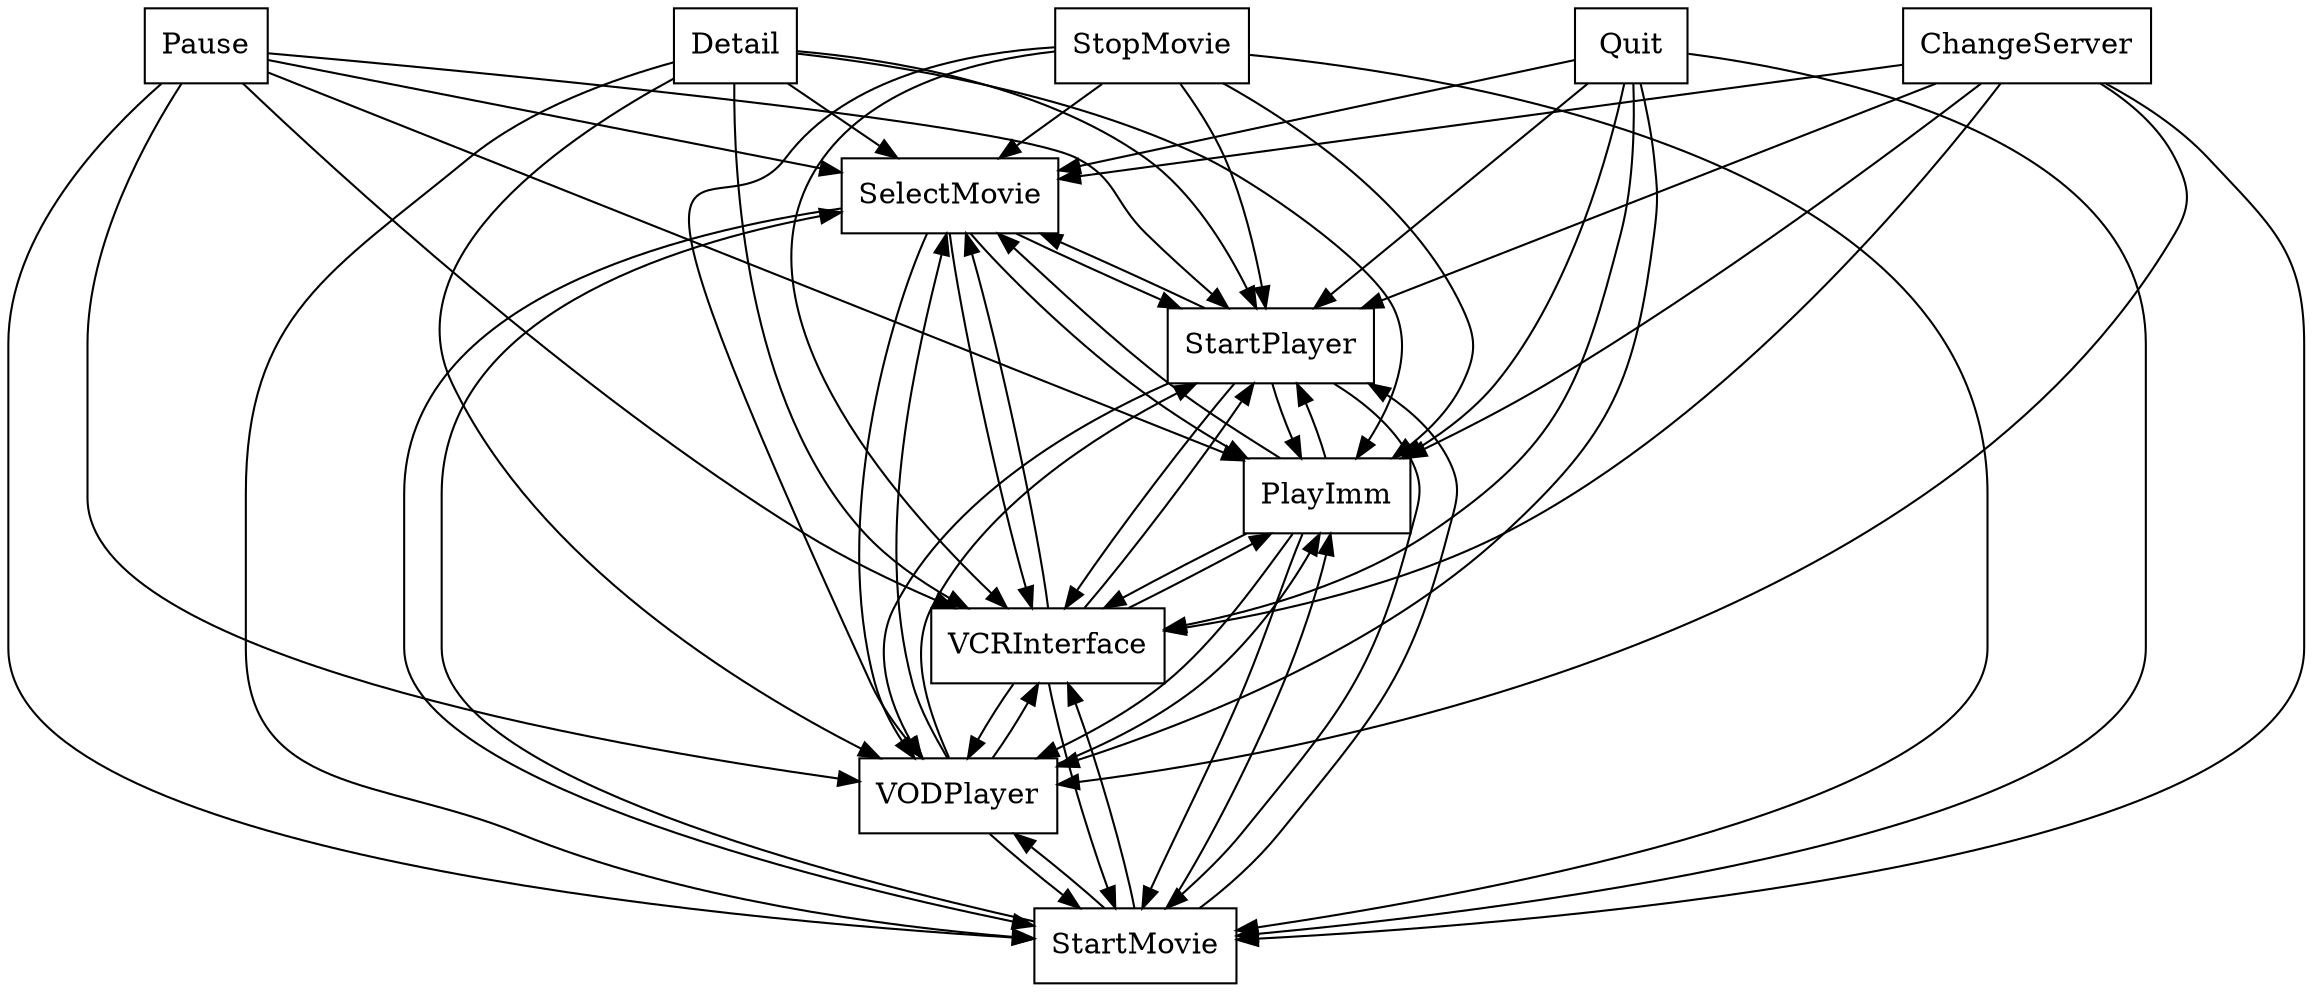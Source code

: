 digraph{
graph [rankdir=TB];
node [shape=box];
edge [arrowhead=normal];
0[label="Detail",]
1[label="SelectMovie",]
2[label="StopMovie",]
3[label="Pause",]
4[label="StartPlayer",]
5[label="ChangeServer",]
6[label="Quit",]
7[label="StartMovie",]
8[label="VODPlayer",]
9[label="VCRInterface",]
10[label="PlayImm",]
0->1[label="",]
0->4[label="",]
0->7[label="",]
0->8[label="",]
0->9[label="",]
0->10[label="",]
1->4[label="",]
1->7[label="",]
1->8[label="",]
1->9[label="",]
1->10[label="",]
2->1[label="",]
2->4[label="",]
2->7[label="",]
2->8[label="",]
2->9[label="",]
2->10[label="",]
3->1[label="",]
3->4[label="",]
3->7[label="",]
3->8[label="",]
3->9[label="",]
3->10[label="",]
4->1[label="",]
4->7[label="",]
4->8[label="",]
4->9[label="",]
4->10[label="",]
5->1[label="",]
5->4[label="",]
5->7[label="",]
5->8[label="",]
5->9[label="",]
5->10[label="",]
6->1[label="",]
6->4[label="",]
6->7[label="",]
6->8[label="",]
6->9[label="",]
6->10[label="",]
7->1[label="",]
7->4[label="",]
7->8[label="",]
7->9[label="",]
7->10[label="",]
8->1[label="",]
8->4[label="",]
8->7[label="",]
8->9[label="",]
8->10[label="",]
9->1[label="",]
9->4[label="",]
9->7[label="",]
9->8[label="",]
9->10[label="",]
10->1[label="",]
10->4[label="",]
10->7[label="",]
10->8[label="",]
10->9[label="",]
}
